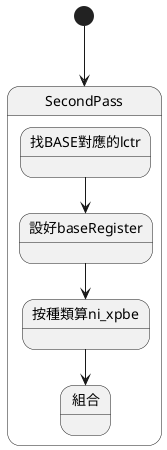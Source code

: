 @startuml
' scale 350 width
[*] --> SecondPass

state SecondPass{
    找BASE對應的lctr --> 設好baseRegister
    設好baseRegister-->按種類算ni_xpbe
    按種類算ni_xpbe  --> 組合
}